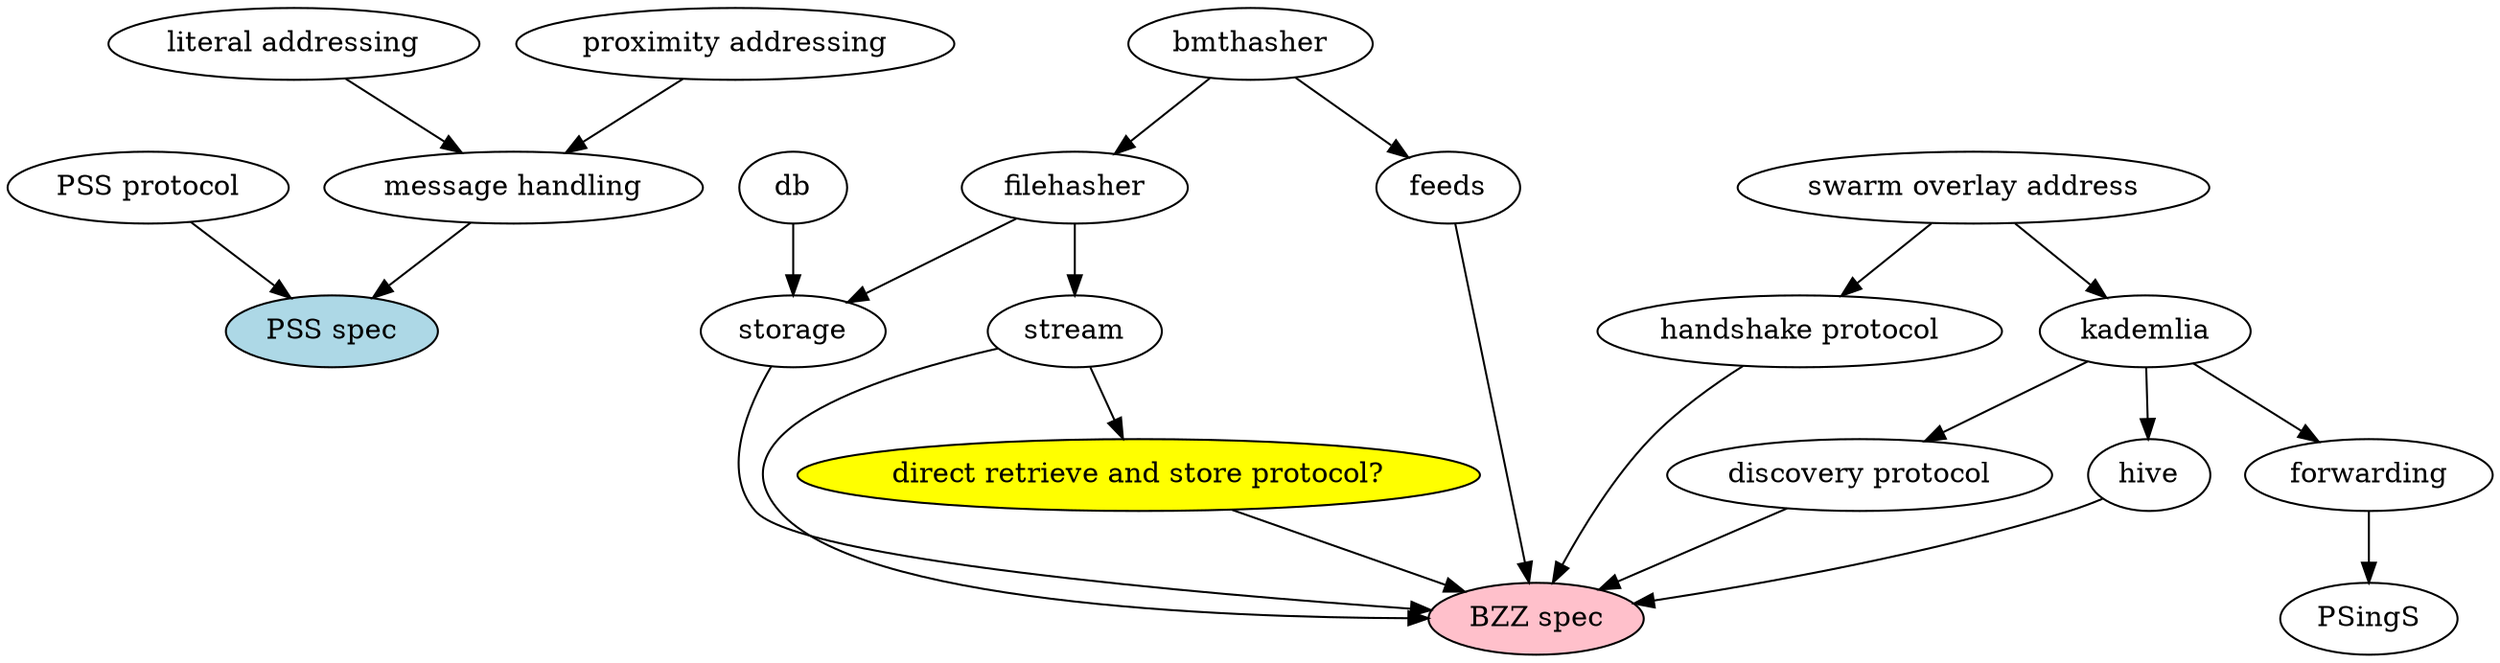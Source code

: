 digraph{
	PSS [label="PSS spec",style="filled",fillcolor="lightblue"]
	BZZ [label="BZZ spec",style="filled",fillcolor="pink"]
	lightextension [label="direct retrieve and store protocol?",style="filled",fillcolor="yellow"]
	discovery [label="discovery protocol"]
	handshake [label="handshake protocol"]
	pssprotocol [label="PSS protocol"]
	overlay [label="swarm overlay address"]
	literaladdress [label="literal addressing"]
	proxaddress [label="proximity addressing"]
	psshandler [label="message handling"]
	stream [labe="stream protocol"]
	
	overlay -> kademlia
	overlay -> handshake

	kademlia -> forwarding -> PSingS
	pssprotocol -> PSS
	{literaladdress, proxaddress} -> psshandler -> PSS

	handshake -> BZZ
	kademlia -> discovery -> BZZ
	kademlia -> hive -> BZZ
	bmthasher -> filehasher
	{filehasher, db} -> storage
	filehasher -> stream
	stream -> lightextension
	{storage, stream, lightextension} -> BZZ
	bmthasher -> feeds -> BZZ
}
